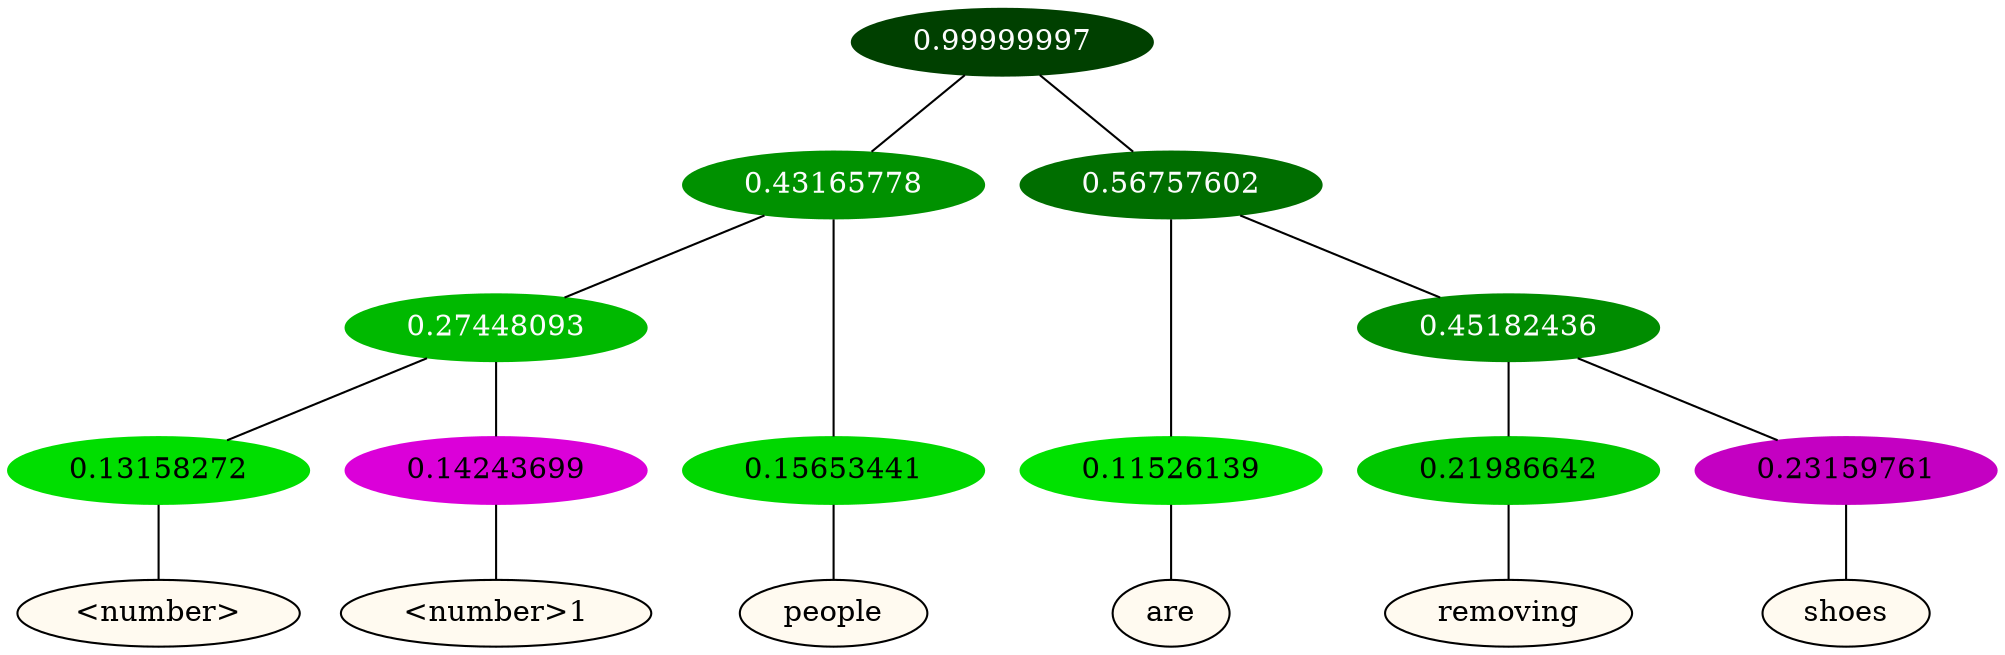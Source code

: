 graph {
	node [format=png height=0.15 nodesep=0.001 ordering=out overlap=prism overlap_scaling=0.01 ranksep=0.001 ratio=0.2 style=filled width=0.15]
	{
		rank=same
		a_w_7 [label="\<number\>" color=black fillcolor=floralwhite style="filled,solid"]
		a_w_8 [label="\<number\>1" color=black fillcolor=floralwhite style="filled,solid"]
		a_w_4 [label=people color=black fillcolor=floralwhite style="filled,solid"]
		a_w_5 [label=are color=black fillcolor=floralwhite style="filled,solid"]
		a_w_9 [label=removing color=black fillcolor=floralwhite style="filled,solid"]
		a_w_10 [label=shoes color=black fillcolor=floralwhite style="filled,solid"]
	}
	a_n_7 -- a_w_7
	a_n_8 -- a_w_8
	a_n_4 -- a_w_4
	a_n_5 -- a_w_5
	a_n_9 -- a_w_9
	a_n_10 -- a_w_10
	{
		rank=same
		a_n_7 [label=0.13158272 color="0.334 1.000 0.868" fontcolor=black]
		a_n_8 [label=0.14243699 color="0.835 1.000 0.858" fontcolor=black]
		a_n_4 [label=0.15653441 color="0.334 1.000 0.843" fontcolor=black]
		a_n_5 [label=0.11526139 color="0.334 1.000 0.885" fontcolor=black]
		a_n_9 [label=0.21986642 color="0.334 1.000 0.780" fontcolor=black]
		a_n_10 [label=0.23159761 color="0.835 1.000 0.768" fontcolor=black]
	}
	a_n_0 [label=0.99999997 color="0.334 1.000 0.250" fontcolor=grey99]
	a_n_1 [label=0.43165778 color="0.334 1.000 0.568" fontcolor=grey99]
	a_n_0 -- a_n_1
	a_n_2 [label=0.56757602 color="0.334 1.000 0.432" fontcolor=grey99]
	a_n_0 -- a_n_2
	a_n_3 [label=0.27448093 color="0.334 1.000 0.726" fontcolor=grey99]
	a_n_1 -- a_n_3
	a_n_1 -- a_n_4
	a_n_2 -- a_n_5
	a_n_6 [label=0.45182436 color="0.334 1.000 0.548" fontcolor=grey99]
	a_n_2 -- a_n_6
	a_n_3 -- a_n_7
	a_n_3 -- a_n_8
	a_n_6 -- a_n_9
	a_n_6 -- a_n_10
}
